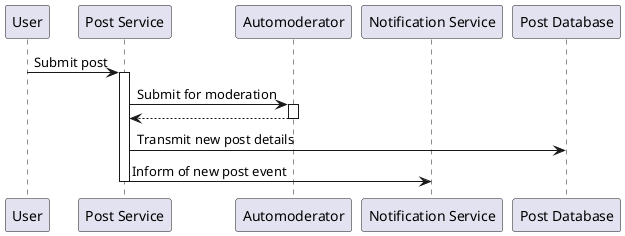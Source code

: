 @startuml

participant "User" as user
participant "Post Service" as postserv
participant "Automoderator" as automod
participant "Notification Service" as notserv
participant "Post Database" as postdb

user -> postserv: Submit post

activate postserv

postserv -> automod: Submit for moderation

activate automod
automod --> postserv
deactivate automod


postserv -> postdb: Transmit new post details
postserv -> notserv: Inform of new post event

deactivate postserv


@enduml
